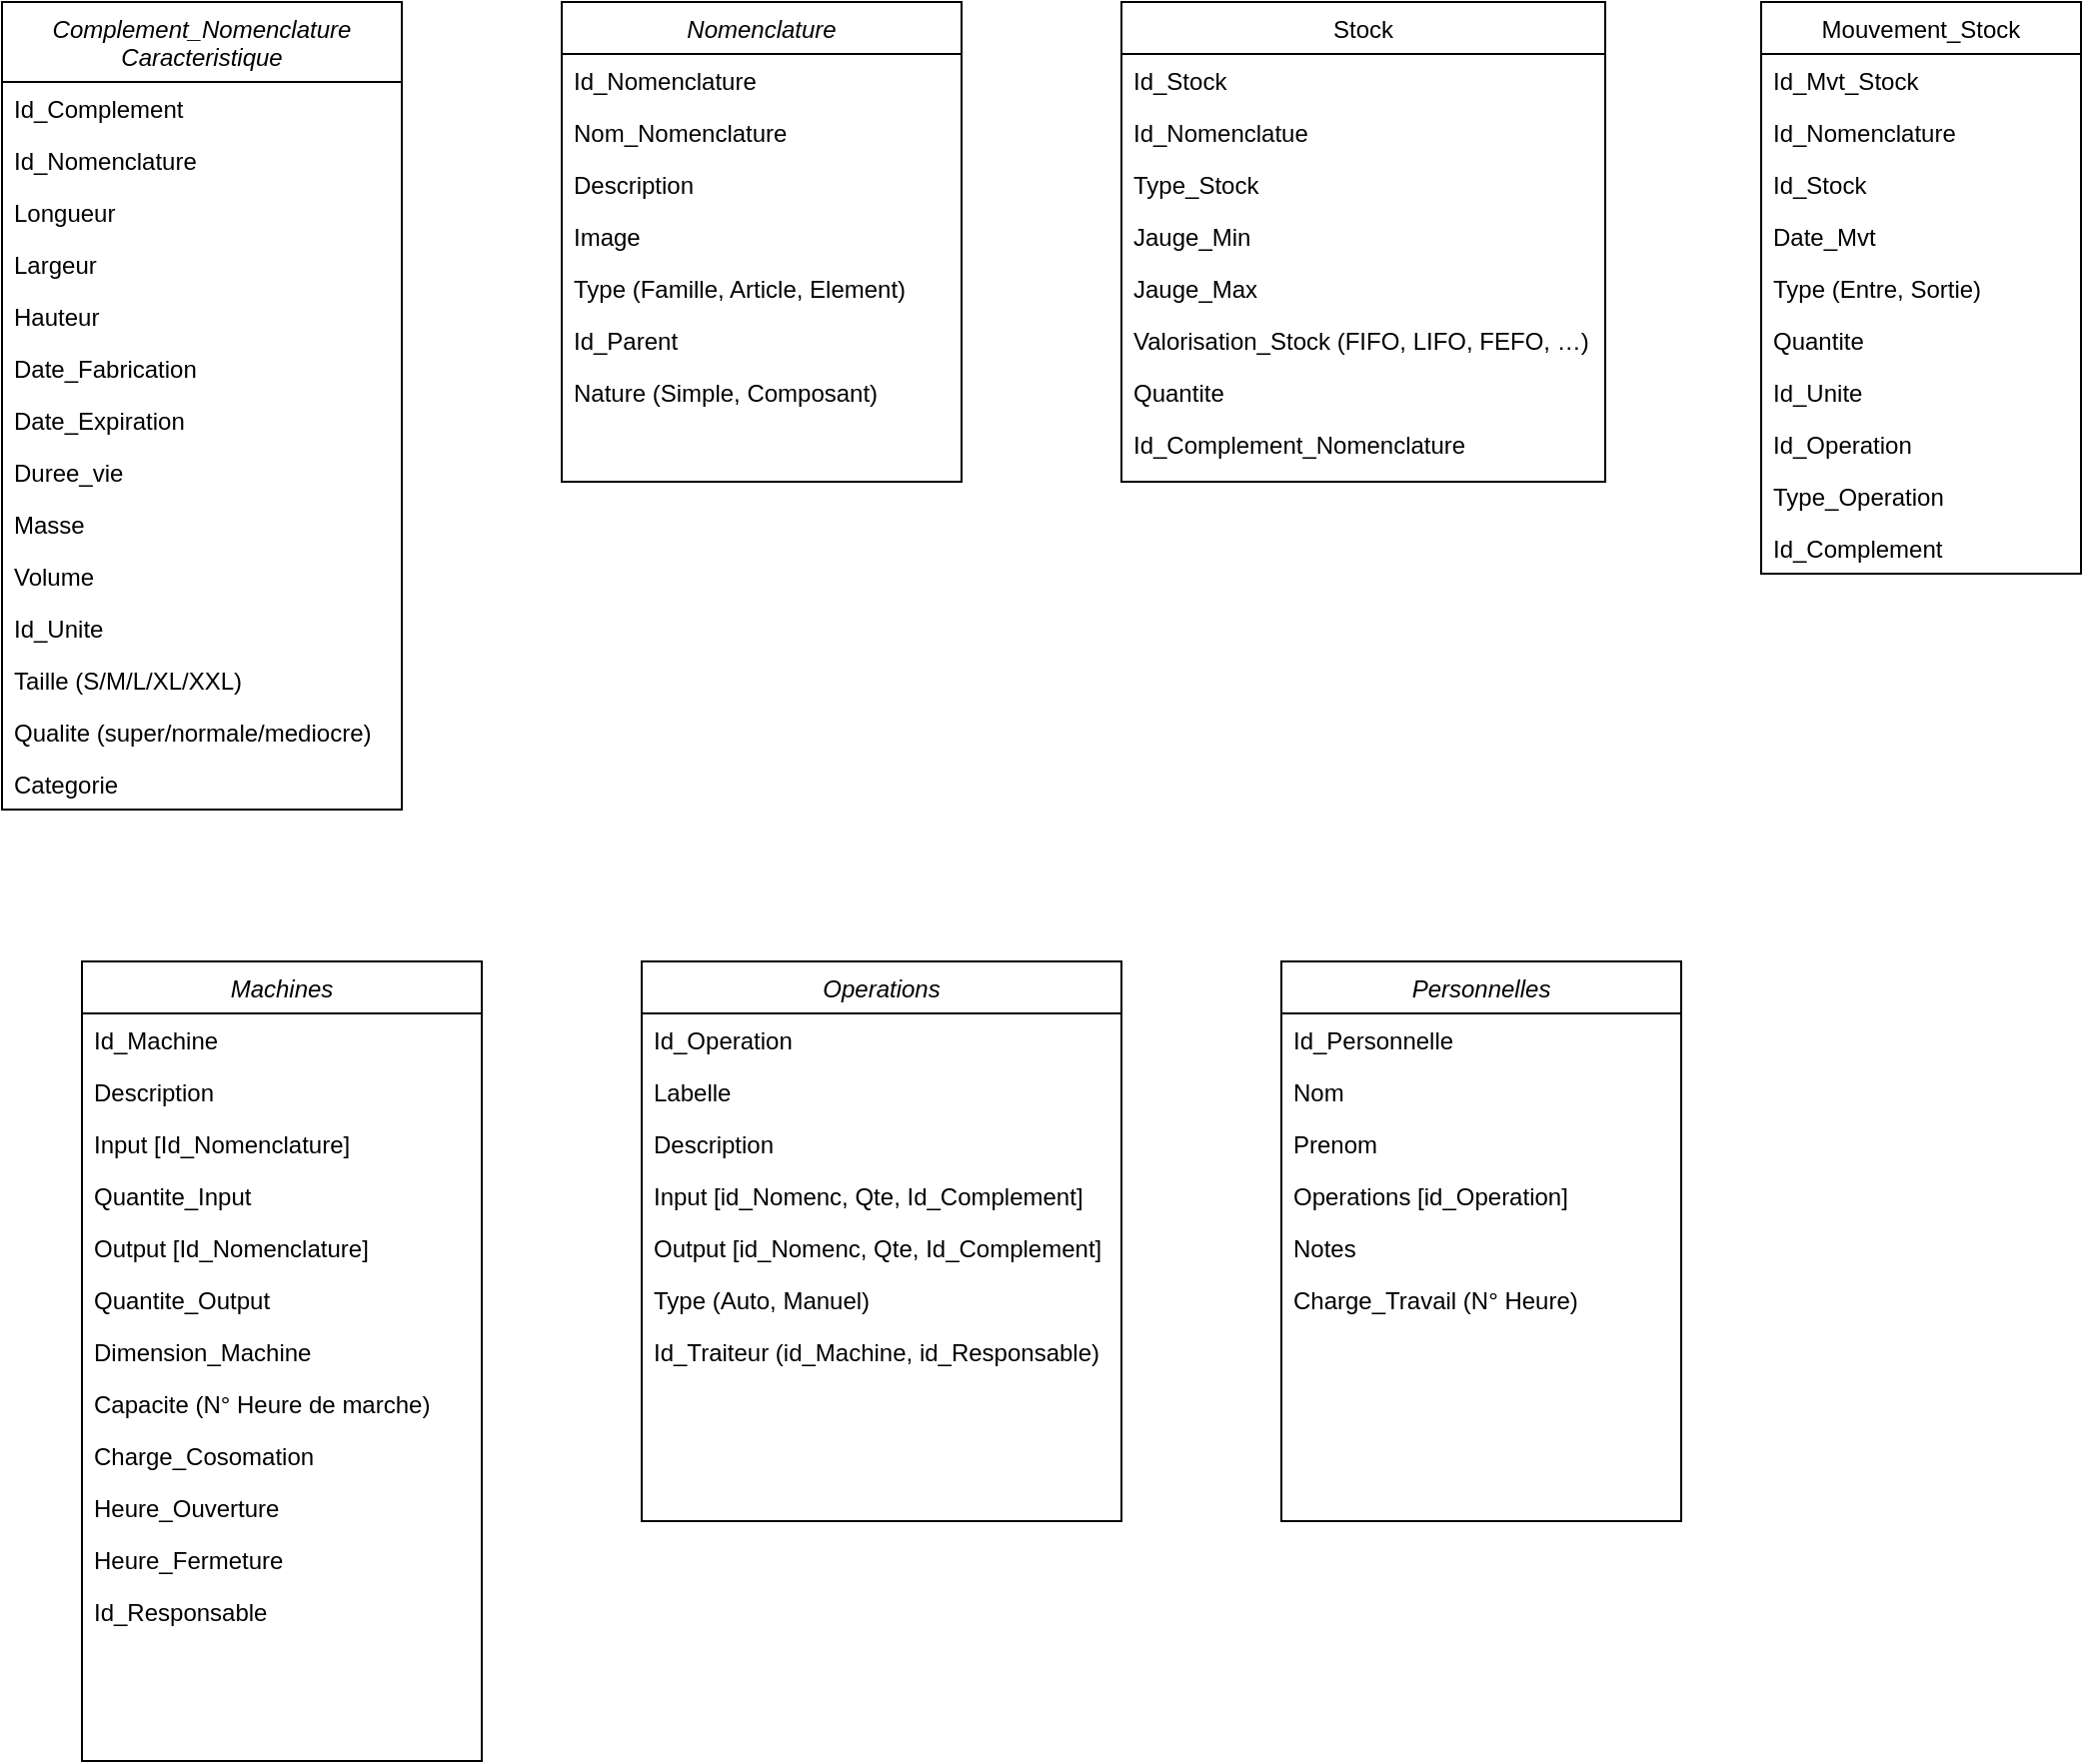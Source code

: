 <mxfile version="17.4.0" type="gitlab">
  <diagram id="C5RBs43oDa-KdzZeNtuy" name="Page-1">
    <mxGraphModel dx="1865" dy="539" grid="1" gridSize="10" guides="1" tooltips="1" connect="1" arrows="1" fold="1" page="1" pageScale="1" pageWidth="827" pageHeight="1169" math="0" shadow="0">
      <root>
        <mxCell id="WIyWlLk6GJQsqaUBKTNV-0" />
        <mxCell id="WIyWlLk6GJQsqaUBKTNV-1" parent="WIyWlLk6GJQsqaUBKTNV-0" />
        <mxCell id="zkfFHV4jXpPFQw0GAbJ--0" value="Nomenclature" style="swimlane;fontStyle=2;align=center;verticalAlign=top;childLayout=stackLayout;horizontal=1;startSize=26;horizontalStack=0;resizeParent=1;resizeLast=0;collapsible=1;marginBottom=0;rounded=0;shadow=0;strokeWidth=1;" parent="WIyWlLk6GJQsqaUBKTNV-1" vertex="1">
          <mxGeometry x="240" y="120" width="200" height="240" as="geometry">
            <mxRectangle x="230" y="140" width="160" height="26" as="alternateBounds" />
          </mxGeometry>
        </mxCell>
        <mxCell id="zkfFHV4jXpPFQw0GAbJ--1" value="Id_Nomenclature" style="text;align=left;verticalAlign=top;spacingLeft=4;spacingRight=4;overflow=hidden;rotatable=0;points=[[0,0.5],[1,0.5]];portConstraint=eastwest;" parent="zkfFHV4jXpPFQw0GAbJ--0" vertex="1">
          <mxGeometry y="26" width="200" height="26" as="geometry" />
        </mxCell>
        <mxCell id="zkfFHV4jXpPFQw0GAbJ--2" value="Nom_Nomenclature" style="text;align=left;verticalAlign=top;spacingLeft=4;spacingRight=4;overflow=hidden;rotatable=0;points=[[0,0.5],[1,0.5]];portConstraint=eastwest;rounded=0;shadow=0;html=0;" parent="zkfFHV4jXpPFQw0GAbJ--0" vertex="1">
          <mxGeometry y="52" width="200" height="26" as="geometry" />
        </mxCell>
        <mxCell id="zkfFHV4jXpPFQw0GAbJ--3" value="Description" style="text;align=left;verticalAlign=top;spacingLeft=4;spacingRight=4;overflow=hidden;rotatable=0;points=[[0,0.5],[1,0.5]];portConstraint=eastwest;rounded=0;shadow=0;html=0;" parent="zkfFHV4jXpPFQw0GAbJ--0" vertex="1">
          <mxGeometry y="78" width="200" height="26" as="geometry" />
        </mxCell>
        <mxCell id="Kc5ztm80J4k0kkFtM8Lm-3" value="Image" style="text;align=left;verticalAlign=top;spacingLeft=4;spacingRight=4;overflow=hidden;rotatable=0;points=[[0,0.5],[1,0.5]];portConstraint=eastwest;rounded=0;shadow=0;html=0;" parent="zkfFHV4jXpPFQw0GAbJ--0" vertex="1">
          <mxGeometry y="104" width="200" height="26" as="geometry" />
        </mxCell>
        <mxCell id="Kc5ztm80J4k0kkFtM8Lm-4" value="Type (Famille, Article, Element)" style="text;align=left;verticalAlign=top;spacingLeft=4;spacingRight=4;overflow=hidden;rotatable=0;points=[[0,0.5],[1,0.5]];portConstraint=eastwest;rounded=0;shadow=0;html=0;" parent="zkfFHV4jXpPFQw0GAbJ--0" vertex="1">
          <mxGeometry y="130" width="200" height="26" as="geometry" />
        </mxCell>
        <mxCell id="Kc5ztm80J4k0kkFtM8Lm-5" value="Id_Parent" style="text;align=left;verticalAlign=top;spacingLeft=4;spacingRight=4;overflow=hidden;rotatable=0;points=[[0,0.5],[1,0.5]];portConstraint=eastwest;rounded=0;shadow=0;html=0;" parent="zkfFHV4jXpPFQw0GAbJ--0" vertex="1">
          <mxGeometry y="156" width="200" height="26" as="geometry" />
        </mxCell>
        <mxCell id="Kc5ztm80J4k0kkFtM8Lm-6" value="Nature (Simple, Composant)" style="text;align=left;verticalAlign=top;spacingLeft=4;spacingRight=4;overflow=hidden;rotatable=0;points=[[0,0.5],[1,0.5]];portConstraint=eastwest;rounded=0;shadow=0;html=0;" parent="zkfFHV4jXpPFQw0GAbJ--0" vertex="1">
          <mxGeometry y="182" width="200" height="26" as="geometry" />
        </mxCell>
        <mxCell id="zkfFHV4jXpPFQw0GAbJ--17" value="Stock" style="swimlane;fontStyle=0;align=center;verticalAlign=top;childLayout=stackLayout;horizontal=1;startSize=26;horizontalStack=0;resizeParent=1;resizeLast=0;collapsible=1;marginBottom=0;rounded=0;shadow=0;strokeWidth=1;" parent="WIyWlLk6GJQsqaUBKTNV-1" vertex="1">
          <mxGeometry x="520" y="120" width="242" height="240" as="geometry">
            <mxRectangle x="550" y="140" width="160" height="26" as="alternateBounds" />
          </mxGeometry>
        </mxCell>
        <mxCell id="zkfFHV4jXpPFQw0GAbJ--18" value="Id_Stock" style="text;align=left;verticalAlign=top;spacingLeft=4;spacingRight=4;overflow=hidden;rotatable=0;points=[[0,0.5],[1,0.5]];portConstraint=eastwest;" parent="zkfFHV4jXpPFQw0GAbJ--17" vertex="1">
          <mxGeometry y="26" width="242" height="26" as="geometry" />
        </mxCell>
        <mxCell id="zkfFHV4jXpPFQw0GAbJ--19" value="Id_Nomenclatue" style="text;align=left;verticalAlign=top;spacingLeft=4;spacingRight=4;overflow=hidden;rotatable=0;points=[[0,0.5],[1,0.5]];portConstraint=eastwest;rounded=0;shadow=0;html=0;" parent="zkfFHV4jXpPFQw0GAbJ--17" vertex="1">
          <mxGeometry y="52" width="242" height="26" as="geometry" />
        </mxCell>
        <mxCell id="zkfFHV4jXpPFQw0GAbJ--20" value="Type_Stock" style="text;align=left;verticalAlign=top;spacingLeft=4;spacingRight=4;overflow=hidden;rotatable=0;points=[[0,0.5],[1,0.5]];portConstraint=eastwest;rounded=0;shadow=0;html=0;" parent="zkfFHV4jXpPFQw0GAbJ--17" vertex="1">
          <mxGeometry y="78" width="242" height="26" as="geometry" />
        </mxCell>
        <mxCell id="zkfFHV4jXpPFQw0GAbJ--22" value="Jauge_Min" style="text;align=left;verticalAlign=top;spacingLeft=4;spacingRight=4;overflow=hidden;rotatable=0;points=[[0,0.5],[1,0.5]];portConstraint=eastwest;rounded=0;shadow=0;html=0;" parent="zkfFHV4jXpPFQw0GAbJ--17" vertex="1">
          <mxGeometry y="104" width="242" height="26" as="geometry" />
        </mxCell>
        <mxCell id="zkfFHV4jXpPFQw0GAbJ--24" value="Jauge_Max" style="text;align=left;verticalAlign=top;spacingLeft=4;spacingRight=4;overflow=hidden;rotatable=0;points=[[0,0.5],[1,0.5]];portConstraint=eastwest;" parent="zkfFHV4jXpPFQw0GAbJ--17" vertex="1">
          <mxGeometry y="130" width="242" height="26" as="geometry" />
        </mxCell>
        <mxCell id="zkfFHV4jXpPFQw0GAbJ--25" value="Valorisation_Stock (FIFO, LIFO, FEFO, …)" style="text;align=left;verticalAlign=top;spacingLeft=4;spacingRight=4;overflow=hidden;rotatable=0;points=[[0,0.5],[1,0.5]];portConstraint=eastwest;" parent="zkfFHV4jXpPFQw0GAbJ--17" vertex="1">
          <mxGeometry y="156" width="242" height="26" as="geometry" />
        </mxCell>
        <mxCell id="zkfFHV4jXpPFQw0GAbJ--21" value="Quantite" style="text;align=left;verticalAlign=top;spacingLeft=4;spacingRight=4;overflow=hidden;rotatable=0;points=[[0,0.5],[1,0.5]];portConstraint=eastwest;rounded=0;shadow=0;html=0;" parent="zkfFHV4jXpPFQw0GAbJ--17" vertex="1">
          <mxGeometry y="182" width="242" height="26" as="geometry" />
        </mxCell>
        <mxCell id="mtNdg5DV5URBx0Y2ydtJ-0" value="Id_Complement_Nomenclature" style="text;align=left;verticalAlign=top;spacingLeft=4;spacingRight=4;overflow=hidden;rotatable=0;points=[[0,0.5],[1,0.5]];portConstraint=eastwest;rounded=0;shadow=0;html=0;" parent="zkfFHV4jXpPFQw0GAbJ--17" vertex="1">
          <mxGeometry y="208" width="242" height="26" as="geometry" />
        </mxCell>
        <mxCell id="Kc5ztm80J4k0kkFtM8Lm-7" value="Mouvement_Stock" style="swimlane;fontStyle=0;align=center;verticalAlign=top;childLayout=stackLayout;horizontal=1;startSize=26;horizontalStack=0;resizeParent=1;resizeLast=0;collapsible=1;marginBottom=0;rounded=0;shadow=0;strokeWidth=1;" parent="WIyWlLk6GJQsqaUBKTNV-1" vertex="1">
          <mxGeometry x="840" y="120" width="160" height="286" as="geometry">
            <mxRectangle x="550" y="140" width="160" height="26" as="alternateBounds" />
          </mxGeometry>
        </mxCell>
        <mxCell id="Kc5ztm80J4k0kkFtM8Lm-8" value="Id_Mvt_Stock" style="text;align=left;verticalAlign=top;spacingLeft=4;spacingRight=4;overflow=hidden;rotatable=0;points=[[0,0.5],[1,0.5]];portConstraint=eastwest;" parent="Kc5ztm80J4k0kkFtM8Lm-7" vertex="1">
          <mxGeometry y="26" width="160" height="26" as="geometry" />
        </mxCell>
        <mxCell id="Kc5ztm80J4k0kkFtM8Lm-9" value="Id_Nomenclature" style="text;align=left;verticalAlign=top;spacingLeft=4;spacingRight=4;overflow=hidden;rotatable=0;points=[[0,0.5],[1,0.5]];portConstraint=eastwest;rounded=0;shadow=0;html=0;" parent="Kc5ztm80J4k0kkFtM8Lm-7" vertex="1">
          <mxGeometry y="52" width="160" height="26" as="geometry" />
        </mxCell>
        <mxCell id="QXEIFa2z9d1E8WDMvb0e-0" value="Id_Stock" style="text;align=left;verticalAlign=top;spacingLeft=4;spacingRight=4;overflow=hidden;rotatable=0;points=[[0,0.5],[1,0.5]];portConstraint=eastwest;" parent="Kc5ztm80J4k0kkFtM8Lm-7" vertex="1">
          <mxGeometry y="78" width="160" height="26" as="geometry" />
        </mxCell>
        <mxCell id="Kc5ztm80J4k0kkFtM8Lm-10" value="Date_Mvt" style="text;align=left;verticalAlign=top;spacingLeft=4;spacingRight=4;overflow=hidden;rotatable=0;points=[[0,0.5],[1,0.5]];portConstraint=eastwest;rounded=0;shadow=0;html=0;" parent="Kc5ztm80J4k0kkFtM8Lm-7" vertex="1">
          <mxGeometry y="104" width="160" height="26" as="geometry" />
        </mxCell>
        <mxCell id="Kc5ztm80J4k0kkFtM8Lm-11" value="Type (Entre, Sortie)" style="text;align=left;verticalAlign=top;spacingLeft=4;spacingRight=4;overflow=hidden;rotatable=0;points=[[0,0.5],[1,0.5]];portConstraint=eastwest;rounded=0;shadow=0;html=0;" parent="Kc5ztm80J4k0kkFtM8Lm-7" vertex="1">
          <mxGeometry y="130" width="160" height="26" as="geometry" />
        </mxCell>
        <mxCell id="Kc5ztm80J4k0kkFtM8Lm-12" value="Quantite" style="text;align=left;verticalAlign=top;spacingLeft=4;spacingRight=4;overflow=hidden;rotatable=0;points=[[0,0.5],[1,0.5]];portConstraint=eastwest;rounded=0;shadow=0;html=0;" parent="Kc5ztm80J4k0kkFtM8Lm-7" vertex="1">
          <mxGeometry y="156" width="160" height="26" as="geometry" />
        </mxCell>
        <mxCell id="mtNdg5DV5URBx0Y2ydtJ-2" value="Id_Unite" style="text;align=left;verticalAlign=top;spacingLeft=4;spacingRight=4;overflow=hidden;rotatable=0;points=[[0,0.5],[1,0.5]];portConstraint=eastwest;rounded=0;shadow=0;html=0;" parent="Kc5ztm80J4k0kkFtM8Lm-7" vertex="1">
          <mxGeometry y="182" width="160" height="26" as="geometry" />
        </mxCell>
        <mxCell id="Kc5ztm80J4k0kkFtM8Lm-14" value="Id_Operation" style="text;align=left;verticalAlign=top;spacingLeft=4;spacingRight=4;overflow=hidden;rotatable=0;points=[[0,0.5],[1,0.5]];portConstraint=eastwest;" parent="Kc5ztm80J4k0kkFtM8Lm-7" vertex="1">
          <mxGeometry y="208" width="160" height="26" as="geometry" />
        </mxCell>
        <mxCell id="Kc5ztm80J4k0kkFtM8Lm-15" value="Type_Operation" style="text;align=left;verticalAlign=top;spacingLeft=4;spacingRight=4;overflow=hidden;rotatable=0;points=[[0,0.5],[1,0.5]];portConstraint=eastwest;" parent="Kc5ztm80J4k0kkFtM8Lm-7" vertex="1">
          <mxGeometry y="234" width="160" height="26" as="geometry" />
        </mxCell>
        <mxCell id="mtNdg5DV5URBx0Y2ydtJ-11" value="Id_Complement" style="text;align=left;verticalAlign=top;spacingLeft=4;spacingRight=4;overflow=hidden;rotatable=0;points=[[0,0.5],[1,0.5]];portConstraint=eastwest;" parent="Kc5ztm80J4k0kkFtM8Lm-7" vertex="1">
          <mxGeometry y="260" width="160" height="26" as="geometry" />
        </mxCell>
        <mxCell id="mtNdg5DV5URBx0Y2ydtJ-3" value="Complement_Nomenclature&#xa;Caracteristique" style="swimlane;fontStyle=2;align=center;verticalAlign=top;childLayout=stackLayout;horizontal=1;startSize=40;horizontalStack=0;resizeParent=1;resizeLast=0;collapsible=1;marginBottom=0;rounded=0;shadow=0;strokeWidth=1;" parent="WIyWlLk6GJQsqaUBKTNV-1" vertex="1">
          <mxGeometry x="-40" y="120" width="200" height="404" as="geometry">
            <mxRectangle x="230" y="140" width="160" height="26" as="alternateBounds" />
          </mxGeometry>
        </mxCell>
        <mxCell id="mtNdg5DV5URBx0Y2ydtJ-5" value="Id_Complement" style="text;align=left;verticalAlign=top;spacingLeft=4;spacingRight=4;overflow=hidden;rotatable=0;points=[[0,0.5],[1,0.5]];portConstraint=eastwest;rounded=0;shadow=0;html=0;" parent="mtNdg5DV5URBx0Y2ydtJ-3" vertex="1">
          <mxGeometry y="40" width="200" height="26" as="geometry" />
        </mxCell>
        <mxCell id="mtNdg5DV5URBx0Y2ydtJ-4" value="Id_Nomenclature" style="text;align=left;verticalAlign=top;spacingLeft=4;spacingRight=4;overflow=hidden;rotatable=0;points=[[0,0.5],[1,0.5]];portConstraint=eastwest;" parent="mtNdg5DV5URBx0Y2ydtJ-3" vertex="1">
          <mxGeometry y="66" width="200" height="26" as="geometry" />
        </mxCell>
        <mxCell id="mtNdg5DV5URBx0Y2ydtJ-6" value="Longueur" style="text;align=left;verticalAlign=top;spacingLeft=4;spacingRight=4;overflow=hidden;rotatable=0;points=[[0,0.5],[1,0.5]];portConstraint=eastwest;rounded=0;shadow=0;html=0;" parent="mtNdg5DV5URBx0Y2ydtJ-3" vertex="1">
          <mxGeometry y="92" width="200" height="26" as="geometry" />
        </mxCell>
        <mxCell id="mtNdg5DV5URBx0Y2ydtJ-7" value="Largeur" style="text;align=left;verticalAlign=top;spacingLeft=4;spacingRight=4;overflow=hidden;rotatable=0;points=[[0,0.5],[1,0.5]];portConstraint=eastwest;rounded=0;shadow=0;html=0;" parent="mtNdg5DV5URBx0Y2ydtJ-3" vertex="1">
          <mxGeometry y="118" width="200" height="26" as="geometry" />
        </mxCell>
        <mxCell id="mtNdg5DV5URBx0Y2ydtJ-41" value="Hauteur" style="text;align=left;verticalAlign=top;spacingLeft=4;spacingRight=4;overflow=hidden;rotatable=0;points=[[0,0.5],[1,0.5]];portConstraint=eastwest;rounded=0;shadow=0;html=0;" parent="mtNdg5DV5URBx0Y2ydtJ-3" vertex="1">
          <mxGeometry y="144" width="200" height="26" as="geometry" />
        </mxCell>
        <mxCell id="mtNdg5DV5URBx0Y2ydtJ-8" value="Date_Fabrication" style="text;align=left;verticalAlign=top;spacingLeft=4;spacingRight=4;overflow=hidden;rotatable=0;points=[[0,0.5],[1,0.5]];portConstraint=eastwest;rounded=0;shadow=0;html=0;" parent="mtNdg5DV5URBx0Y2ydtJ-3" vertex="1">
          <mxGeometry y="170" width="200" height="26" as="geometry" />
        </mxCell>
        <mxCell id="mtNdg5DV5URBx0Y2ydtJ-9" value="Date_Expiration" style="text;align=left;verticalAlign=top;spacingLeft=4;spacingRight=4;overflow=hidden;rotatable=0;points=[[0,0.5],[1,0.5]];portConstraint=eastwest;rounded=0;shadow=0;html=0;" parent="mtNdg5DV5URBx0Y2ydtJ-3" vertex="1">
          <mxGeometry y="196" width="200" height="26" as="geometry" />
        </mxCell>
        <mxCell id="mtNdg5DV5URBx0Y2ydtJ-10" value="Duree_vie" style="text;align=left;verticalAlign=top;spacingLeft=4;spacingRight=4;overflow=hidden;rotatable=0;points=[[0,0.5],[1,0.5]];portConstraint=eastwest;rounded=0;shadow=0;html=0;" parent="mtNdg5DV5URBx0Y2ydtJ-3" vertex="1">
          <mxGeometry y="222" width="200" height="26" as="geometry" />
        </mxCell>
        <mxCell id="mtNdg5DV5URBx0Y2ydtJ-42" value="Masse" style="text;align=left;verticalAlign=top;spacingLeft=4;spacingRight=4;overflow=hidden;rotatable=0;points=[[0,0.5],[1,0.5]];portConstraint=eastwest;rounded=0;shadow=0;html=0;" parent="mtNdg5DV5URBx0Y2ydtJ-3" vertex="1">
          <mxGeometry y="248" width="200" height="26" as="geometry" />
        </mxCell>
        <mxCell id="mtNdg5DV5URBx0Y2ydtJ-43" value="Volume" style="text;align=left;verticalAlign=top;spacingLeft=4;spacingRight=4;overflow=hidden;rotatable=0;points=[[0,0.5],[1,0.5]];portConstraint=eastwest;rounded=0;shadow=0;html=0;" parent="mtNdg5DV5URBx0Y2ydtJ-3" vertex="1">
          <mxGeometry y="274" width="200" height="26" as="geometry" />
        </mxCell>
        <mxCell id="mtNdg5DV5URBx0Y2ydtJ-46" value="Id_Unite" style="text;align=left;verticalAlign=top;spacingLeft=4;spacingRight=4;overflow=hidden;rotatable=0;points=[[0,0.5],[1,0.5]];portConstraint=eastwest;rounded=0;shadow=0;html=0;" parent="mtNdg5DV5URBx0Y2ydtJ-3" vertex="1">
          <mxGeometry y="300" width="200" height="26" as="geometry" />
        </mxCell>
        <mxCell id="mtNdg5DV5URBx0Y2ydtJ-44" value="Taille (S/M/L/XL/XXL)" style="text;align=left;verticalAlign=top;spacingLeft=4;spacingRight=4;overflow=hidden;rotatable=0;points=[[0,0.5],[1,0.5]];portConstraint=eastwest;rounded=0;shadow=0;html=0;" parent="mtNdg5DV5URBx0Y2ydtJ-3" vertex="1">
          <mxGeometry y="326" width="200" height="26" as="geometry" />
        </mxCell>
        <mxCell id="mtNdg5DV5URBx0Y2ydtJ-45" value="Qualite (super/normale/mediocre)" style="text;align=left;verticalAlign=top;spacingLeft=4;spacingRight=4;overflow=hidden;rotatable=0;points=[[0,0.5],[1,0.5]];portConstraint=eastwest;rounded=0;shadow=0;html=0;" parent="mtNdg5DV5URBx0Y2ydtJ-3" vertex="1">
          <mxGeometry y="352" width="200" height="26" as="geometry" />
        </mxCell>
        <mxCell id="mtNdg5DV5URBx0Y2ydtJ-47" value="Categorie" style="text;align=left;verticalAlign=top;spacingLeft=4;spacingRight=4;overflow=hidden;rotatable=0;points=[[0,0.5],[1,0.5]];portConstraint=eastwest;rounded=0;shadow=0;html=0;" parent="mtNdg5DV5URBx0Y2ydtJ-3" vertex="1">
          <mxGeometry y="378" width="200" height="26" as="geometry" />
        </mxCell>
        <mxCell id="mtNdg5DV5URBx0Y2ydtJ-12" value="Machines" style="swimlane;fontStyle=2;align=center;verticalAlign=top;childLayout=stackLayout;horizontal=1;startSize=26;horizontalStack=0;resizeParent=1;resizeLast=0;collapsible=1;marginBottom=0;rounded=0;shadow=0;strokeWidth=1;" parent="WIyWlLk6GJQsqaUBKTNV-1" vertex="1">
          <mxGeometry y="600" width="200" height="400" as="geometry">
            <mxRectangle x="230" y="140" width="160" height="26" as="alternateBounds" />
          </mxGeometry>
        </mxCell>
        <mxCell id="mtNdg5DV5URBx0Y2ydtJ-13" value="Id_Machine" style="text;align=left;verticalAlign=top;spacingLeft=4;spacingRight=4;overflow=hidden;rotatable=0;points=[[0,0.5],[1,0.5]];portConstraint=eastwest;rounded=0;shadow=0;html=0;" parent="mtNdg5DV5URBx0Y2ydtJ-12" vertex="1">
          <mxGeometry y="26" width="200" height="26" as="geometry" />
        </mxCell>
        <mxCell id="mtNdg5DV5URBx0Y2ydtJ-14" value="Description" style="text;align=left;verticalAlign=top;spacingLeft=4;spacingRight=4;overflow=hidden;rotatable=0;points=[[0,0.5],[1,0.5]];portConstraint=eastwest;" parent="mtNdg5DV5URBx0Y2ydtJ-12" vertex="1">
          <mxGeometry y="52" width="200" height="26" as="geometry" />
        </mxCell>
        <mxCell id="mtNdg5DV5URBx0Y2ydtJ-32" value="Input [Id_Nomenclature]" style="text;align=left;verticalAlign=top;spacingLeft=4;spacingRight=4;overflow=hidden;rotatable=0;points=[[0,0.5],[1,0.5]];portConstraint=eastwest;rounded=0;shadow=0;html=0;" parent="mtNdg5DV5URBx0Y2ydtJ-12" vertex="1">
          <mxGeometry y="78" width="200" height="26" as="geometry" />
        </mxCell>
        <mxCell id="mtNdg5DV5URBx0Y2ydtJ-33" value="Quantite_Input" style="text;align=left;verticalAlign=top;spacingLeft=4;spacingRight=4;overflow=hidden;rotatable=0;points=[[0,0.5],[1,0.5]];portConstraint=eastwest;rounded=0;shadow=0;html=0;" parent="mtNdg5DV5URBx0Y2ydtJ-12" vertex="1">
          <mxGeometry y="104" width="200" height="26" as="geometry" />
        </mxCell>
        <mxCell id="mtNdg5DV5URBx0Y2ydtJ-34" value="Output [Id_Nomenclature]" style="text;align=left;verticalAlign=top;spacingLeft=4;spacingRight=4;overflow=hidden;rotatable=0;points=[[0,0.5],[1,0.5]];portConstraint=eastwest;rounded=0;shadow=0;html=0;" parent="mtNdg5DV5URBx0Y2ydtJ-12" vertex="1">
          <mxGeometry y="130" width="200" height="26" as="geometry" />
        </mxCell>
        <mxCell id="mtNdg5DV5URBx0Y2ydtJ-35" value="Quantite_Output" style="text;align=left;verticalAlign=top;spacingLeft=4;spacingRight=4;overflow=hidden;rotatable=0;points=[[0,0.5],[1,0.5]];portConstraint=eastwest;rounded=0;shadow=0;html=0;" parent="mtNdg5DV5URBx0Y2ydtJ-12" vertex="1">
          <mxGeometry y="156" width="200" height="26" as="geometry" />
        </mxCell>
        <mxCell id="mtNdg5DV5URBx0Y2ydtJ-15" value="Dimension_Machine" style="text;align=left;verticalAlign=top;spacingLeft=4;spacingRight=4;overflow=hidden;rotatable=0;points=[[0,0.5],[1,0.5]];portConstraint=eastwest;rounded=0;shadow=0;html=0;" parent="mtNdg5DV5URBx0Y2ydtJ-12" vertex="1">
          <mxGeometry y="182" width="200" height="26" as="geometry" />
        </mxCell>
        <mxCell id="mtNdg5DV5URBx0Y2ydtJ-17" value="Capacite (N° Heure de marche)" style="text;align=left;verticalAlign=top;spacingLeft=4;spacingRight=4;overflow=hidden;rotatable=0;points=[[0,0.5],[1,0.5]];portConstraint=eastwest;rounded=0;shadow=0;html=0;" parent="mtNdg5DV5URBx0Y2ydtJ-12" vertex="1">
          <mxGeometry y="208" width="200" height="26" as="geometry" />
        </mxCell>
        <mxCell id="mtNdg5DV5URBx0Y2ydtJ-18" value="Charge_Cosomation" style="text;align=left;verticalAlign=top;spacingLeft=4;spacingRight=4;overflow=hidden;rotatable=0;points=[[0,0.5],[1,0.5]];portConstraint=eastwest;rounded=0;shadow=0;html=0;" parent="mtNdg5DV5URBx0Y2ydtJ-12" vertex="1">
          <mxGeometry y="234" width="200" height="26" as="geometry" />
        </mxCell>
        <mxCell id="mtNdg5DV5URBx0Y2ydtJ-20" value="Heure_Ouverture" style="text;align=left;verticalAlign=top;spacingLeft=4;spacingRight=4;overflow=hidden;rotatable=0;points=[[0,0.5],[1,0.5]];portConstraint=eastwest;rounded=0;shadow=0;html=0;" parent="mtNdg5DV5URBx0Y2ydtJ-12" vertex="1">
          <mxGeometry y="260" width="200" height="26" as="geometry" />
        </mxCell>
        <mxCell id="mtNdg5DV5URBx0Y2ydtJ-21" value="Heure_Fermeture" style="text;align=left;verticalAlign=top;spacingLeft=4;spacingRight=4;overflow=hidden;rotatable=0;points=[[0,0.5],[1,0.5]];portConstraint=eastwest;rounded=0;shadow=0;html=0;" parent="mtNdg5DV5URBx0Y2ydtJ-12" vertex="1">
          <mxGeometry y="286" width="200" height="26" as="geometry" />
        </mxCell>
        <mxCell id="mtNdg5DV5URBx0Y2ydtJ-36" value="Id_Responsable" style="text;align=left;verticalAlign=top;spacingLeft=4;spacingRight=4;overflow=hidden;rotatable=0;points=[[0,0.5],[1,0.5]];portConstraint=eastwest;rounded=0;shadow=0;html=0;" parent="mtNdg5DV5URBx0Y2ydtJ-12" vertex="1">
          <mxGeometry y="312" width="200" height="26" as="geometry" />
        </mxCell>
        <mxCell id="mtNdg5DV5URBx0Y2ydtJ-22" value="Operations" style="swimlane;fontStyle=2;align=center;verticalAlign=top;childLayout=stackLayout;horizontal=1;startSize=26;horizontalStack=0;resizeParent=1;resizeLast=0;collapsible=1;marginBottom=0;rounded=0;shadow=0;strokeWidth=1;" parent="WIyWlLk6GJQsqaUBKTNV-1" vertex="1">
          <mxGeometry x="280" y="600" width="240" height="280" as="geometry">
            <mxRectangle x="230" y="140" width="160" height="26" as="alternateBounds" />
          </mxGeometry>
        </mxCell>
        <mxCell id="mtNdg5DV5URBx0Y2ydtJ-23" value="Id_Operation" style="text;align=left;verticalAlign=top;spacingLeft=4;spacingRight=4;overflow=hidden;rotatable=0;points=[[0,0.5],[1,0.5]];portConstraint=eastwest;rounded=0;shadow=0;html=0;" parent="mtNdg5DV5URBx0Y2ydtJ-22" vertex="1">
          <mxGeometry y="26" width="240" height="26" as="geometry" />
        </mxCell>
        <mxCell id="QXEIFa2z9d1E8WDMvb0e-1" value="Labelle" style="text;align=left;verticalAlign=top;spacingLeft=4;spacingRight=4;overflow=hidden;rotatable=0;points=[[0,0.5],[1,0.5]];portConstraint=eastwest;" parent="mtNdg5DV5URBx0Y2ydtJ-22" vertex="1">
          <mxGeometry y="52" width="240" height="26" as="geometry" />
        </mxCell>
        <mxCell id="mtNdg5DV5URBx0Y2ydtJ-24" value="Description" style="text;align=left;verticalAlign=top;spacingLeft=4;spacingRight=4;overflow=hidden;rotatable=0;points=[[0,0.5],[1,0.5]];portConstraint=eastwest;" parent="mtNdg5DV5URBx0Y2ydtJ-22" vertex="1">
          <mxGeometry y="78" width="240" height="26" as="geometry" />
        </mxCell>
        <mxCell id="mtNdg5DV5URBx0Y2ydtJ-25" value="Input [id_Nomenc, Qte, Id_Complement]" style="text;align=left;verticalAlign=top;spacingLeft=4;spacingRight=4;overflow=hidden;rotatable=0;points=[[0,0.5],[1,0.5]];portConstraint=eastwest;rounded=0;shadow=0;html=0;" parent="mtNdg5DV5URBx0Y2ydtJ-22" vertex="1">
          <mxGeometry y="104" width="240" height="26" as="geometry" />
        </mxCell>
        <mxCell id="mtNdg5DV5URBx0Y2ydtJ-26" value="Output [id_Nomenc, Qte, Id_Complement]" style="text;align=left;verticalAlign=top;spacingLeft=4;spacingRight=4;overflow=hidden;rotatable=0;points=[[0,0.5],[1,0.5]];portConstraint=eastwest;rounded=0;shadow=0;html=0;" parent="mtNdg5DV5URBx0Y2ydtJ-22" vertex="1">
          <mxGeometry y="130" width="240" height="26" as="geometry" />
        </mxCell>
        <mxCell id="mtNdg5DV5URBx0Y2ydtJ-27" value="Type (Auto, Manuel)" style="text;align=left;verticalAlign=top;spacingLeft=4;spacingRight=4;overflow=hidden;rotatable=0;points=[[0,0.5],[1,0.5]];portConstraint=eastwest;rounded=0;shadow=0;html=0;" parent="mtNdg5DV5URBx0Y2ydtJ-22" vertex="1">
          <mxGeometry y="156" width="240" height="26" as="geometry" />
        </mxCell>
        <mxCell id="mtNdg5DV5URBx0Y2ydtJ-28" value="Id_Traiteur (id_Machine, id_Responsable)" style="text;align=left;verticalAlign=top;spacingLeft=4;spacingRight=4;overflow=hidden;rotatable=0;points=[[0,0.5],[1,0.5]];portConstraint=eastwest;rounded=0;shadow=0;html=0;" parent="mtNdg5DV5URBx0Y2ydtJ-22" vertex="1">
          <mxGeometry y="182" width="240" height="26" as="geometry" />
        </mxCell>
        <mxCell id="mtNdg5DV5URBx0Y2ydtJ-48" value="Personnelles" style="swimlane;fontStyle=2;align=center;verticalAlign=top;childLayout=stackLayout;horizontal=1;startSize=26;horizontalStack=0;resizeParent=1;resizeLast=0;collapsible=1;marginBottom=0;rounded=0;shadow=0;strokeWidth=1;" parent="WIyWlLk6GJQsqaUBKTNV-1" vertex="1">
          <mxGeometry x="600" y="600" width="200" height="280" as="geometry">
            <mxRectangle x="230" y="140" width="160" height="26" as="alternateBounds" />
          </mxGeometry>
        </mxCell>
        <mxCell id="mtNdg5DV5URBx0Y2ydtJ-49" value="Id_Personnelle" style="text;align=left;verticalAlign=top;spacingLeft=4;spacingRight=4;overflow=hidden;rotatable=0;points=[[0,0.5],[1,0.5]];portConstraint=eastwest;rounded=0;shadow=0;html=0;" parent="mtNdg5DV5URBx0Y2ydtJ-48" vertex="1">
          <mxGeometry y="26" width="200" height="26" as="geometry" />
        </mxCell>
        <mxCell id="mtNdg5DV5URBx0Y2ydtJ-50" value="Nom" style="text;align=left;verticalAlign=top;spacingLeft=4;spacingRight=4;overflow=hidden;rotatable=0;points=[[0,0.5],[1,0.5]];portConstraint=eastwest;" parent="mtNdg5DV5URBx0Y2ydtJ-48" vertex="1">
          <mxGeometry y="52" width="200" height="26" as="geometry" />
        </mxCell>
        <mxCell id="mtNdg5DV5URBx0Y2ydtJ-51" value="Prenom" style="text;align=left;verticalAlign=top;spacingLeft=4;spacingRight=4;overflow=hidden;rotatable=0;points=[[0,0.5],[1,0.5]];portConstraint=eastwest;rounded=0;shadow=0;html=0;" parent="mtNdg5DV5URBx0Y2ydtJ-48" vertex="1">
          <mxGeometry y="78" width="200" height="26" as="geometry" />
        </mxCell>
        <mxCell id="mtNdg5DV5URBx0Y2ydtJ-52" value="Operations [id_Operation]" style="text;align=left;verticalAlign=top;spacingLeft=4;spacingRight=4;overflow=hidden;rotatable=0;points=[[0,0.5],[1,0.5]];portConstraint=eastwest;rounded=0;shadow=0;html=0;" parent="mtNdg5DV5URBx0Y2ydtJ-48" vertex="1">
          <mxGeometry y="104" width="200" height="26" as="geometry" />
        </mxCell>
        <mxCell id="mtNdg5DV5URBx0Y2ydtJ-53" value="Notes" style="text;align=left;verticalAlign=top;spacingLeft=4;spacingRight=4;overflow=hidden;rotatable=0;points=[[0,0.5],[1,0.5]];portConstraint=eastwest;rounded=0;shadow=0;html=0;" parent="mtNdg5DV5URBx0Y2ydtJ-48" vertex="1">
          <mxGeometry y="130" width="200" height="26" as="geometry" />
        </mxCell>
        <mxCell id="_ULYuUe8gEUYP-tRpMfu-0" value="Charge_Travail (N° Heure)" style="text;align=left;verticalAlign=top;spacingLeft=4;spacingRight=4;overflow=hidden;rotatable=0;points=[[0,0.5],[1,0.5]];portConstraint=eastwest;rounded=0;shadow=0;html=0;" vertex="1" parent="mtNdg5DV5URBx0Y2ydtJ-48">
          <mxGeometry y="156" width="200" height="26" as="geometry" />
        </mxCell>
      </root>
    </mxGraphModel>
  </diagram>
</mxfile>
